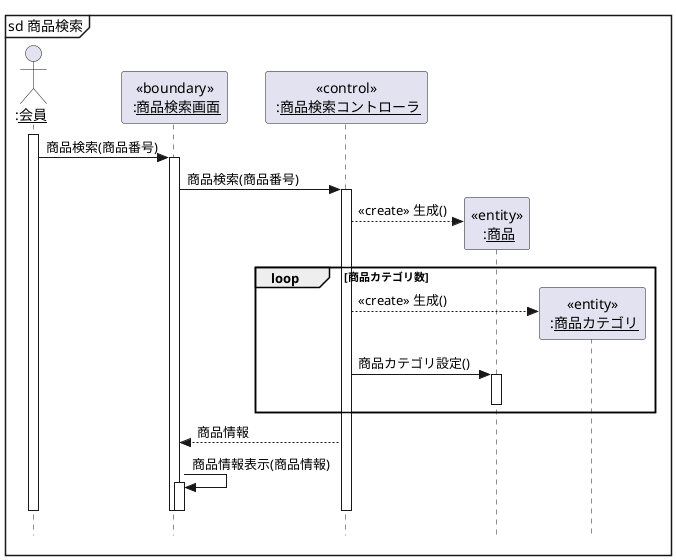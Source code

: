 @startuml 演習4-5
    hide footbox
    skinparam style strictuml

    actor ":<u>会員</u>" as person
    participant "<<boundary>>\n :<u>商品検索画面</u>" as boundary
    participant "<<control>>\n :<u>商品検索コントローラ</u>" as control

    mainframe sd 商品検索
        activate person
            person->boundary: 商品検索(商品番号)
            activate boundary
                boundary->control: 商品検索(商品番号)
                activate control
                    create "<<entity>>\n :<u>商品</u>" as product
                    control-->product: <<create>> 生成()
                    loop 商品カテゴリ数
                        create "<<entity>>\n :<u>商品カテゴリ</u>" as category
                        control-->category:<<create>> 生成()
                        control->product: 商品カテゴリ設定()
                        activate product
                        deactivate product
                    end loop
                    boundary<--control:商品情報
                    boundary->boundary:  商品情報表示(商品情報)
                    activate boundary
                    deactivate boundary 
                deactivate control
            deactivate boundary
        deactivate person
@enduml